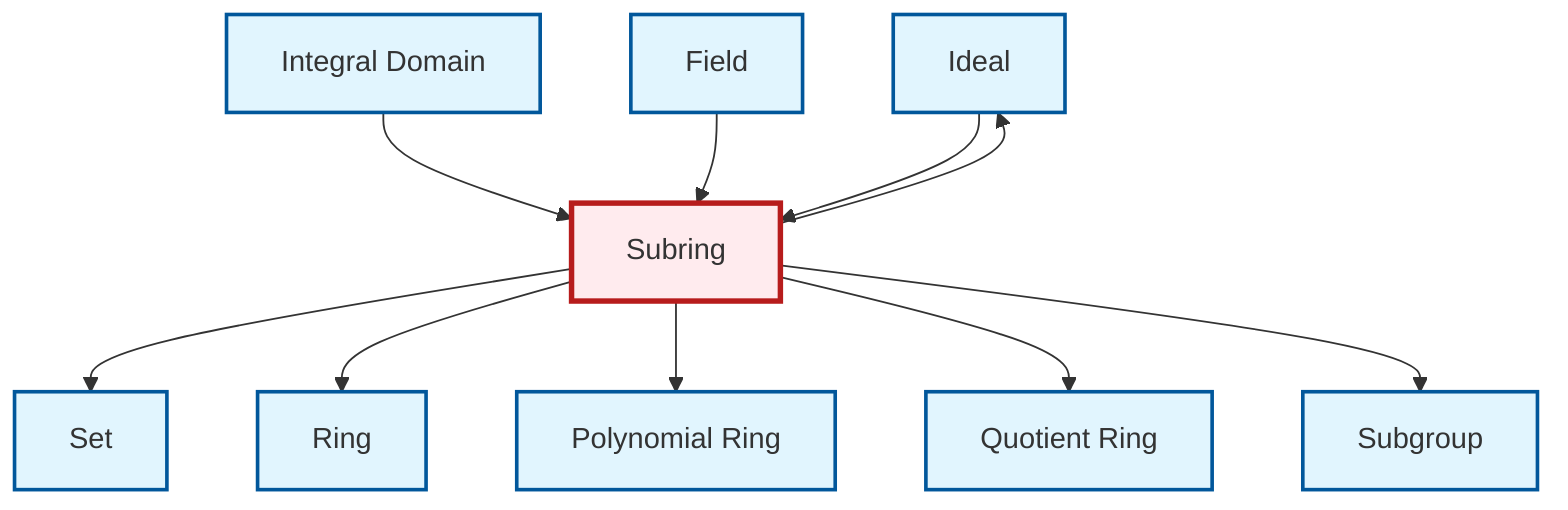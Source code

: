 graph TD
    classDef definition fill:#e1f5fe,stroke:#01579b,stroke-width:2px
    classDef theorem fill:#f3e5f5,stroke:#4a148c,stroke-width:2px
    classDef axiom fill:#fff3e0,stroke:#e65100,stroke-width:2px
    classDef example fill:#e8f5e9,stroke:#1b5e20,stroke-width:2px
    classDef current fill:#ffebee,stroke:#b71c1c,stroke-width:3px
    def-quotient-ring["Quotient Ring"]:::definition
    def-subgroup["Subgroup"]:::definition
    def-ring["Ring"]:::definition
    def-polynomial-ring["Polynomial Ring"]:::definition
    def-ideal["Ideal"]:::definition
    def-integral-domain["Integral Domain"]:::definition
    def-field["Field"]:::definition
    def-set["Set"]:::definition
    def-subring["Subring"]:::definition
    def-integral-domain --> def-subring
    def-field --> def-subring
    def-subring --> def-set
    def-subring --> def-ring
    def-subring --> def-ideal
    def-subring --> def-polynomial-ring
    def-subring --> def-quotient-ring
    def-ideal --> def-subring
    def-subring --> def-subgroup
    class def-subring current